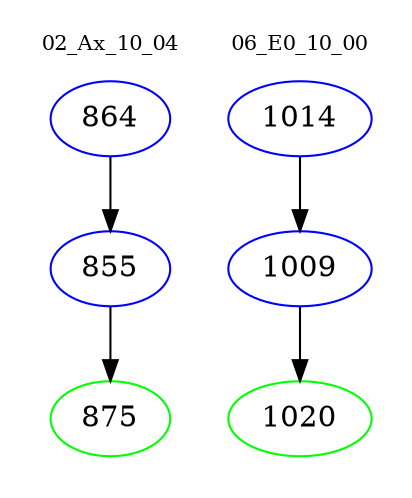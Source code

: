 digraph{
subgraph cluster_0 {
color = white
label = "02_Ax_10_04";
fontsize=10;
T0_864 [label="864", color="blue"]
T0_864 -> T0_855 [color="black"]
T0_855 [label="855", color="blue"]
T0_855 -> T0_875 [color="black"]
T0_875 [label="875", color="green"]
}
subgraph cluster_1 {
color = white
label = "06_E0_10_00";
fontsize=10;
T1_1014 [label="1014", color="blue"]
T1_1014 -> T1_1009 [color="black"]
T1_1009 [label="1009", color="blue"]
T1_1009 -> T1_1020 [color="black"]
T1_1020 [label="1020", color="green"]
}
}
